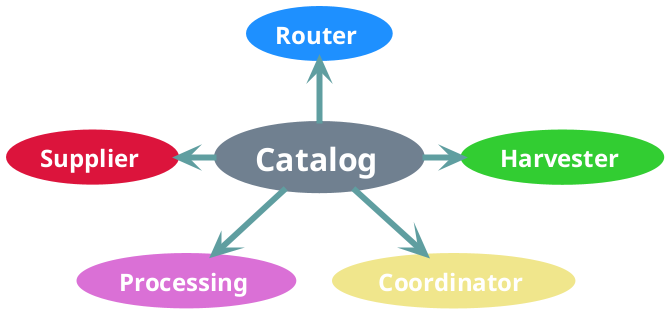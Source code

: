 @startuml servicesPrinciplesStars

hide stereotype

skinparam usecase {

    BackgroundColor<< Catalog >> SlateGrey
    BorderColor<< Catalog >> SlateGrey
    FontSize<< Catalog >>  32

    BackgroundColor<< Supplier >> Crimson
    BorderColor<< Supplier >> Crimson

    BackgroundColor<< Harvester >> LimeGreen
    BorderColor<< Harvester >> LimeGreen

    BackgroundColor<< Coordinator >> Khaki
    BorderColor<< Coordinator >> Khaki

    BackgroundColor<< Processing >> Orchid
    BorderColor<< Processing >> Orchid

    BackgroundColor<< Router >> DodgerBlue
    BorderColor<< Router >> DodgerBlue

    FontColor White
    FontName Verdana
    FontStyle Bold
    FontSize 24

    shadowing false

    ArrowColor CadetBlue
    ArrowThickness 6

}

(Router) <<Router>> as router
(Catalog) <<Catalog>> as catalog
(Supplier) <<Supplier>> as supplier
(Harvester) <<Harvester>> as harvester
(Processing) <<Processing>> as processing
(Coordinator) <<Coordinator>> as coordinator

catalog -up-> router
catalog -left-> supplier
catalog -right-> harvester
catalog --> processing
catalog --> coordinator



@enduml